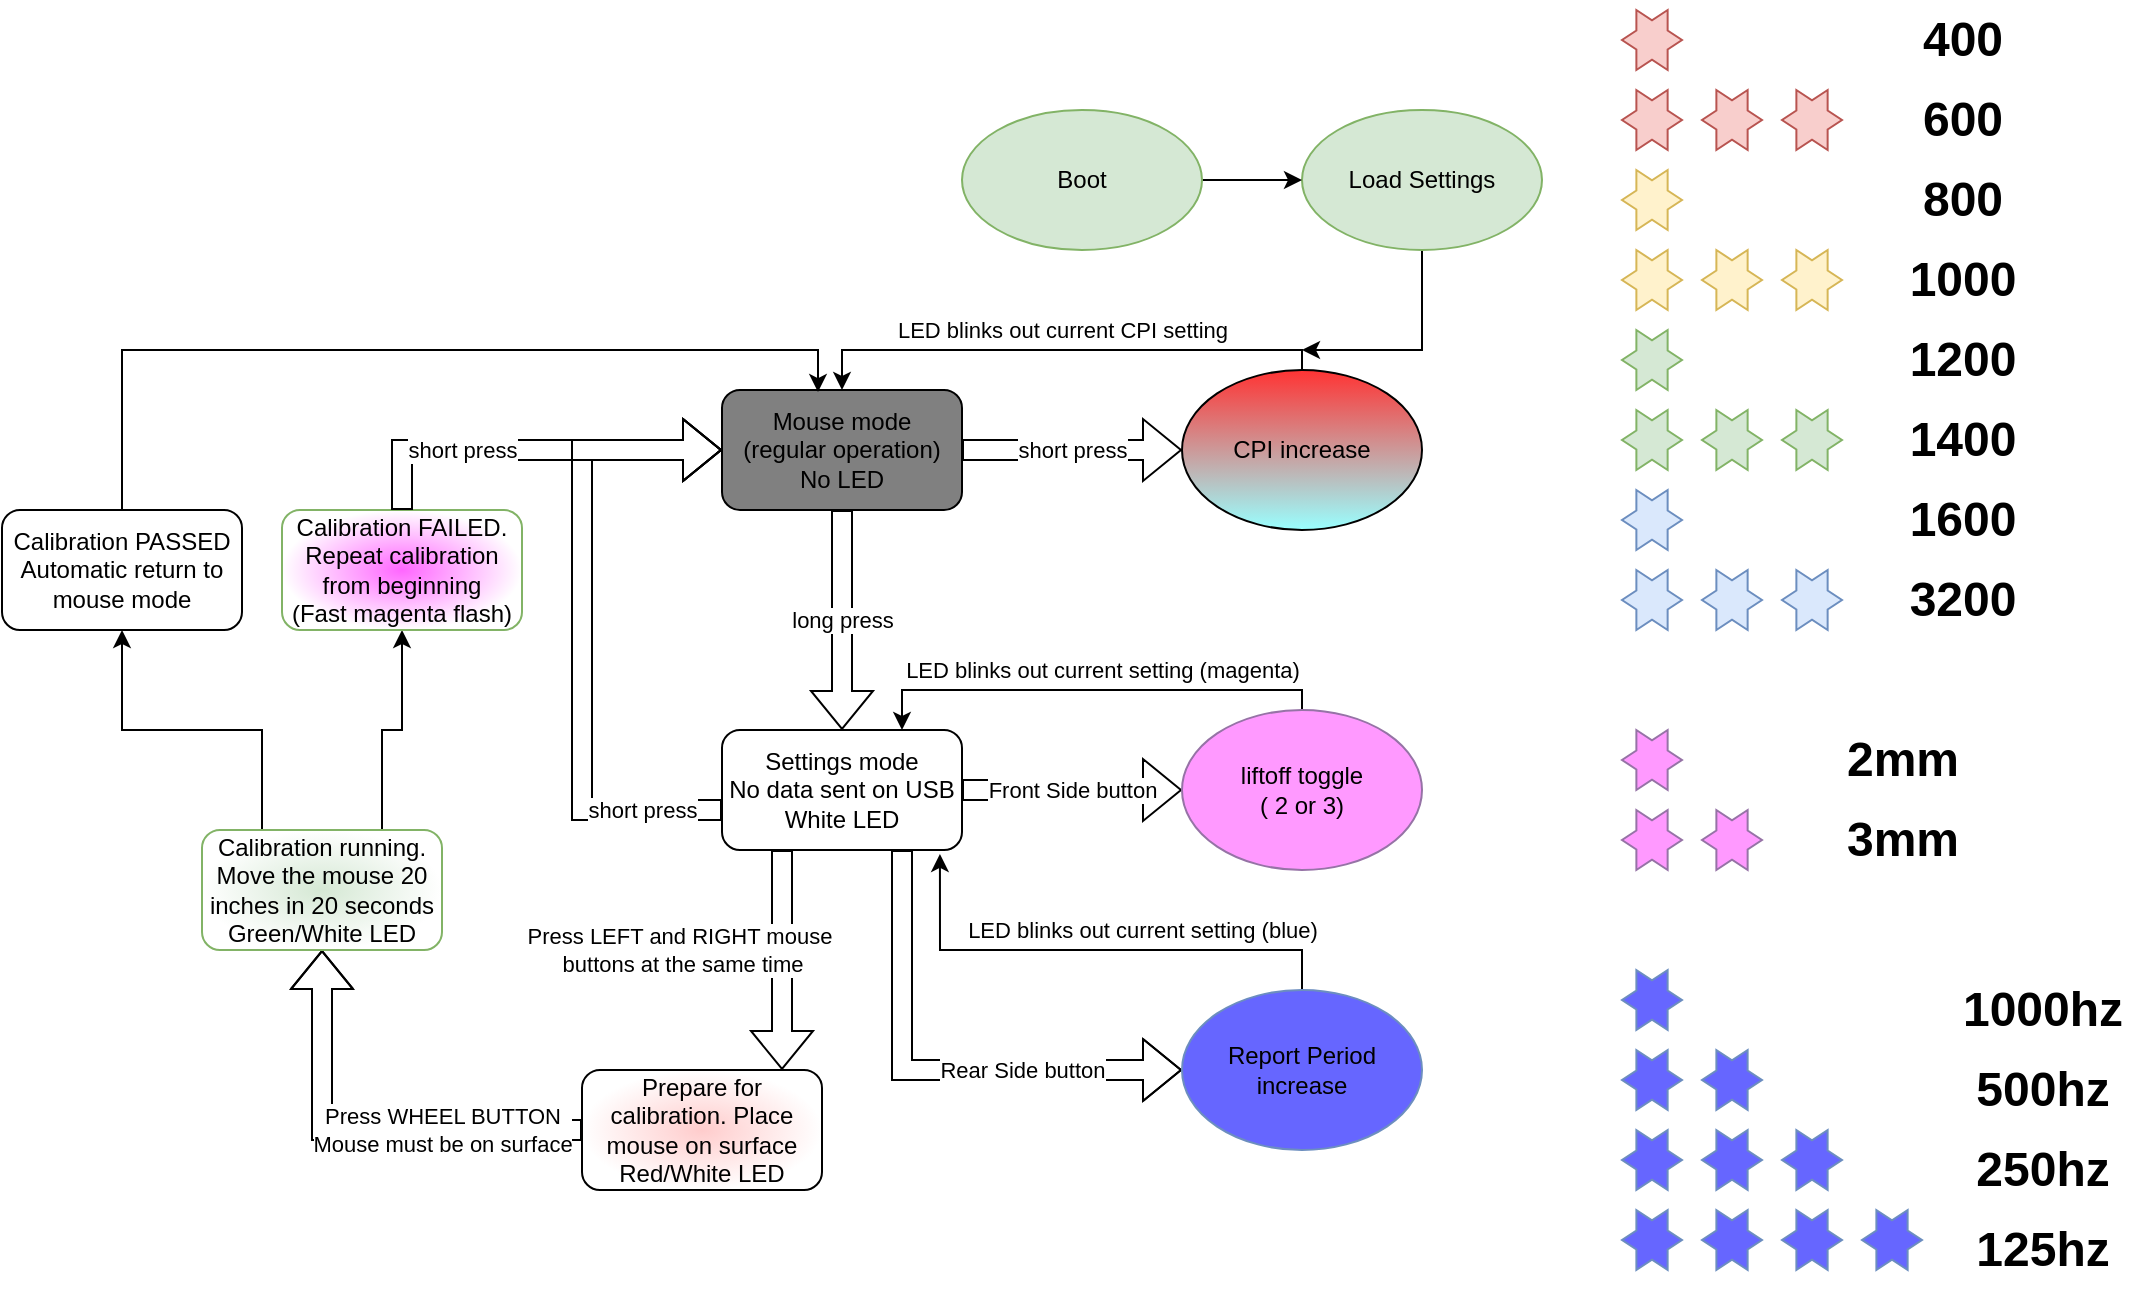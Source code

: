 <mxfile version="17.4.2" type="device"><diagram id="tt7F392O8f6AmPOMMpLf" name="Page-1"><mxGraphModel dx="1102" dy="2005" grid="1" gridSize="10" guides="1" tooltips="1" connect="1" arrows="1" fold="1" page="1" pageScale="1" pageWidth="850" pageHeight="1100" math="0" shadow="0"><root><mxCell id="0"/><mxCell id="1" parent="0"/><mxCell id="m3p8he0E7sIBxzCTMb37-1" value="Mouse mode &lt;br&gt;(regular operation)&lt;br&gt;No LED" style="rounded=1;whiteSpace=wrap;html=1;fillColor=#808080;" vertex="1" parent="1"><mxGeometry x="410" y="130" width="120" height="60" as="geometry"/></mxCell><mxCell id="m3p8he0E7sIBxzCTMb37-2" value="long press" style="shape=flexArrow;endArrow=classic;html=1;rounded=0;exitX=0.5;exitY=1;exitDx=0;exitDy=0;" edge="1" parent="1" source="m3p8he0E7sIBxzCTMb37-1"><mxGeometry width="50" height="50" relative="1" as="geometry"><mxPoint x="490" y="480" as="sourcePoint"/><mxPoint x="470" y="300" as="targetPoint"/></mxGeometry></mxCell><mxCell id="m3p8he0E7sIBxzCTMb37-3" value="short press" style="shape=flexArrow;endArrow=classic;html=1;rounded=0;exitX=1;exitY=0.5;exitDx=0;exitDy=0;" edge="1" parent="1" source="m3p8he0E7sIBxzCTMb37-1"><mxGeometry width="50" height="50" relative="1" as="geometry"><mxPoint x="490" y="480" as="sourcePoint"/><mxPoint x="640" y="160" as="targetPoint"/></mxGeometry></mxCell><mxCell id="m3p8he0E7sIBxzCTMb37-9" value="LED blinks out current CPI setting" style="edgeStyle=orthogonalEdgeStyle;rounded=0;orthogonalLoop=1;jettySize=auto;html=1;entryX=0.5;entryY=0;entryDx=0;entryDy=0;" edge="1" parent="1" source="m3p8he0E7sIBxzCTMb37-6" target="m3p8he0E7sIBxzCTMb37-1"><mxGeometry y="-10" relative="1" as="geometry"><Array as="points"><mxPoint x="700" y="110"/><mxPoint x="470" y="110"/></Array><mxPoint as="offset"/></mxGeometry></mxCell><mxCell id="m3p8he0E7sIBxzCTMb37-6" value="CPI increase&lt;br&gt;" style="ellipse;whiteSpace=wrap;html=1;gradientColor=#99FFFF;fillColor=#FF3333;gradientDirection=south;" vertex="1" parent="1"><mxGeometry x="640" y="120" width="120" height="80" as="geometry"/></mxCell><mxCell id="m3p8he0E7sIBxzCTMb37-11" value="short press" style="shape=flexArrow;endArrow=classic;html=1;rounded=0;entryX=0;entryY=0.5;entryDx=0;entryDy=0;exitX=0;exitY=0.5;exitDx=0;exitDy=0;" edge="1" parent="1" target="m3p8he0E7sIBxzCTMb37-1"><mxGeometry x="-0.75" width="50" height="50" relative="1" as="geometry"><mxPoint x="410" y="340" as="sourcePoint"/><mxPoint x="400" y="160" as="targetPoint"/><Array as="points"><mxPoint x="340" y="340"/><mxPoint x="340" y="160"/></Array><mxPoint as="offset"/></mxGeometry></mxCell><mxCell id="m3p8he0E7sIBxzCTMb37-12" value="Settings mode&lt;br&gt;No data sent on USB&lt;br&gt;White LED&lt;br&gt;" style="rounded=1;whiteSpace=wrap;html=1;" vertex="1" parent="1"><mxGeometry x="410" y="300" width="120" height="60" as="geometry"/></mxCell><mxCell id="m3p8he0E7sIBxzCTMb37-13" value="Front Side button" style="shape=flexArrow;endArrow=classic;html=1;rounded=0;exitX=1;exitY=0.5;exitDx=0;exitDy=0;" edge="1" parent="1" source="m3p8he0E7sIBxzCTMb37-12"><mxGeometry width="50" height="50" relative="1" as="geometry"><mxPoint x="490" y="470" as="sourcePoint"/><mxPoint x="640" y="330" as="targetPoint"/></mxGeometry></mxCell><mxCell id="m3p8he0E7sIBxzCTMb37-15" style="edgeStyle=orthogonalEdgeStyle;rounded=0;orthogonalLoop=1;jettySize=auto;html=1;entryX=0.75;entryY=0;entryDx=0;entryDy=0;" edge="1" parent="1" source="m3p8he0E7sIBxzCTMb37-14" target="m3p8he0E7sIBxzCTMb37-12"><mxGeometry relative="1" as="geometry"><Array as="points"><mxPoint x="700" y="280"/><mxPoint x="500" y="280"/></Array></mxGeometry></mxCell><mxCell id="m3p8he0E7sIBxzCTMb37-18" value="LED blinks out current setting (magenta)" style="edgeLabel;html=1;align=center;verticalAlign=middle;resizable=0;points=[];" vertex="1" connectable="0" parent="m3p8he0E7sIBxzCTMb37-15"><mxGeometry x="0.157" relative="1" as="geometry"><mxPoint x="23" y="-10" as="offset"/></mxGeometry></mxCell><mxCell id="m3p8he0E7sIBxzCTMb37-14" value="liftoff toggle&lt;br&gt;( 2 or 3)" style="ellipse;whiteSpace=wrap;html=1;fillColor=#FF99FF;strokeColor=#9673a6;" vertex="1" parent="1"><mxGeometry x="640" y="290" width="120" height="80" as="geometry"/></mxCell><mxCell id="m3p8he0E7sIBxzCTMb37-16" value="Rear Side button" style="shape=flexArrow;endArrow=classic;html=1;rounded=0;exitX=0.75;exitY=1;exitDx=0;exitDy=0;entryX=0;entryY=0.5;entryDx=0;entryDy=0;" edge="1" parent="1" source="m3p8he0E7sIBxzCTMb37-12" target="m3p8he0E7sIBxzCTMb37-17"><mxGeometry x="0.36" width="50" height="50" relative="1" as="geometry"><mxPoint x="490" y="470" as="sourcePoint"/><mxPoint x="500" y="440" as="targetPoint"/><Array as="points"><mxPoint x="500" y="470"/></Array><mxPoint as="offset"/></mxGeometry></mxCell><mxCell id="m3p8he0E7sIBxzCTMb37-19" style="edgeStyle=orthogonalEdgeStyle;rounded=0;orthogonalLoop=1;jettySize=auto;html=1;exitX=0.5;exitY=0;exitDx=0;exitDy=0;entryX=0.908;entryY=1.033;entryDx=0;entryDy=0;entryPerimeter=0;" edge="1" parent="1" source="m3p8he0E7sIBxzCTMb37-17" target="m3p8he0E7sIBxzCTMb37-12"><mxGeometry relative="1" as="geometry"><Array as="points"><mxPoint x="700" y="410"/><mxPoint x="519" y="410"/></Array></mxGeometry></mxCell><mxCell id="m3p8he0E7sIBxzCTMb37-20" value="LED blinks out current setting (blue)" style="edgeLabel;html=1;align=center;verticalAlign=middle;resizable=0;points=[];" vertex="1" connectable="0" parent="m3p8he0E7sIBxzCTMb37-19"><mxGeometry x="0.486" relative="1" as="geometry"><mxPoint x="85" y="-10" as="offset"/></mxGeometry></mxCell><mxCell id="m3p8he0E7sIBxzCTMb37-17" value="Report Period increase" style="ellipse;whiteSpace=wrap;html=1;fillColor=#6666FF;strokeColor=#6c8ebf;" vertex="1" parent="1"><mxGeometry x="640" y="430" width="120" height="80" as="geometry"/></mxCell><mxCell id="m3p8he0E7sIBxzCTMb37-21" value="Press LEFT and RIGHT mouse&amp;nbsp;&lt;br&gt;buttons at the same time&lt;br&gt;" style="shape=flexArrow;endArrow=classic;html=1;rounded=0;exitX=0.25;exitY=1;exitDx=0;exitDy=0;" edge="1" parent="1" source="m3p8he0E7sIBxzCTMb37-12"><mxGeometry x="-0.091" y="-50" width="50" height="50" relative="1" as="geometry"><mxPoint x="490" y="460" as="sourcePoint"/><mxPoint x="440" y="470" as="targetPoint"/><mxPoint as="offset"/></mxGeometry></mxCell><mxCell id="m3p8he0E7sIBxzCTMb37-23" value="Prepare for calibration. Place mouse on surface&lt;br&gt;Red/White LED" style="rounded=1;whiteSpace=wrap;html=1;fillColor=#FFCCCC;gradientColor=#FFFFFF;gradientDirection=radial;" vertex="1" parent="1"><mxGeometry x="340" y="470" width="120" height="60" as="geometry"/></mxCell><mxCell id="m3p8he0E7sIBxzCTMb37-24" value="" style="shape=flexArrow;endArrow=classic;html=1;rounded=0;exitX=0;exitY=0.5;exitDx=0;exitDy=0;" edge="1" parent="1" source="m3p8he0E7sIBxzCTMb37-23"><mxGeometry width="50" height="50" relative="1" as="geometry"><mxPoint x="490" y="440" as="sourcePoint"/><mxPoint x="210" y="410" as="targetPoint"/><Array as="points"><mxPoint x="210" y="500"/></Array></mxGeometry></mxCell><mxCell id="m3p8he0E7sIBxzCTMb37-25" value="Press WHEEL BUTTON&lt;br&gt;Mouse must be on surface" style="edgeLabel;html=1;align=center;verticalAlign=middle;resizable=0;points=[];" vertex="1" connectable="0" parent="m3p8he0E7sIBxzCTMb37-24"><mxGeometry x="0.213" relative="1" as="geometry"><mxPoint x="60" y="3" as="offset"/></mxGeometry></mxCell><mxCell id="m3p8he0E7sIBxzCTMb37-30" style="edgeStyle=orthogonalEdgeStyle;rounded=0;orthogonalLoop=1;jettySize=auto;html=1;exitX=0.75;exitY=0;exitDx=0;exitDy=0;entryX=0.5;entryY=1;entryDx=0;entryDy=0;" edge="1" parent="1" source="m3p8he0E7sIBxzCTMb37-26" target="m3p8he0E7sIBxzCTMb37-29"><mxGeometry relative="1" as="geometry"/></mxCell><mxCell id="m3p8he0E7sIBxzCTMb37-34" style="edgeStyle=orthogonalEdgeStyle;rounded=0;orthogonalLoop=1;jettySize=auto;html=1;exitX=0.25;exitY=0;exitDx=0;exitDy=0;" edge="1" parent="1" source="m3p8he0E7sIBxzCTMb37-26" target="m3p8he0E7sIBxzCTMb37-32"><mxGeometry relative="1" as="geometry"/></mxCell><mxCell id="m3p8he0E7sIBxzCTMb37-26" value="Calibration running. Move the mouse 20 inches in 20 seconds&lt;br&gt;Green/White LED" style="rounded=1;whiteSpace=wrap;html=1;fillColor=#d5e8d4;gradientDirection=radial;strokeColor=#82b366;gradientColor=#ffffff;" vertex="1" parent="1"><mxGeometry x="150" y="350" width="120" height="60" as="geometry"/></mxCell><mxCell id="m3p8he0E7sIBxzCTMb37-29" value="Calibration FAILED. Repeat calibration from beginning&lt;br&gt;(Fast magenta flash)" style="rounded=1;whiteSpace=wrap;html=1;fillColor=#FF66FF;gradientDirection=radial;strokeColor=#82b366;gradientColor=#ffffff;" vertex="1" parent="1"><mxGeometry x="190" y="190" width="120" height="60" as="geometry"/></mxCell><mxCell id="m3p8he0E7sIBxzCTMb37-31" value="short press" style="shape=flexArrow;endArrow=classic;html=1;rounded=0;exitX=0.5;exitY=0;exitDx=0;exitDy=0;" edge="1" parent="1" source="m3p8he0E7sIBxzCTMb37-29"><mxGeometry x="-0.368" width="50" height="50" relative="1" as="geometry"><mxPoint x="540" y="170" as="sourcePoint"/><mxPoint x="410" y="160" as="targetPoint"/><Array as="points"><mxPoint x="250" y="160"/></Array><mxPoint as="offset"/></mxGeometry></mxCell><mxCell id="m3p8he0E7sIBxzCTMb37-35" style="edgeStyle=orthogonalEdgeStyle;rounded=0;orthogonalLoop=1;jettySize=auto;html=1;exitX=0.5;exitY=0;exitDx=0;exitDy=0;entryX=0.4;entryY=0.017;entryDx=0;entryDy=0;entryPerimeter=0;" edge="1" parent="1" source="m3p8he0E7sIBxzCTMb37-32" target="m3p8he0E7sIBxzCTMb37-1"><mxGeometry relative="1" as="geometry"><mxPoint x="470" y="130" as="targetPoint"/><Array as="points"><mxPoint x="110" y="110"/><mxPoint x="458" y="110"/></Array></mxGeometry></mxCell><mxCell id="m3p8he0E7sIBxzCTMb37-32" value="Calibration PASSED&lt;br&gt;Automatic return to mouse mode" style="rounded=1;whiteSpace=wrap;html=1;gradientDirection=radial;" vertex="1" parent="1"><mxGeometry x="50" y="190" width="120" height="60" as="geometry"/></mxCell><mxCell id="m3p8he0E7sIBxzCTMb37-39" style="edgeStyle=orthogonalEdgeStyle;rounded=0;orthogonalLoop=1;jettySize=auto;html=1;" edge="1" parent="1" source="m3p8he0E7sIBxzCTMb37-36"><mxGeometry relative="1" as="geometry"><mxPoint x="700" y="110" as="targetPoint"/><Array as="points"><mxPoint x="760" y="110"/></Array></mxGeometry></mxCell><mxCell id="m3p8he0E7sIBxzCTMb37-36" value="Load Settings" style="ellipse;whiteSpace=wrap;html=1;fillColor=#d5e8d4;gradientDirection=radial;strokeColor=#82b366;" vertex="1" parent="1"><mxGeometry x="700" y="-10" width="120" height="70" as="geometry"/></mxCell><mxCell id="m3p8he0E7sIBxzCTMb37-41" style="edgeStyle=orthogonalEdgeStyle;rounded=0;orthogonalLoop=1;jettySize=auto;html=1;exitX=1;exitY=0.5;exitDx=0;exitDy=0;entryX=0;entryY=0.5;entryDx=0;entryDy=0;" edge="1" parent="1" source="m3p8he0E7sIBxzCTMb37-40" target="m3p8he0E7sIBxzCTMb37-36"><mxGeometry relative="1" as="geometry"/></mxCell><mxCell id="m3p8he0E7sIBxzCTMb37-40" value="Boot" style="ellipse;whiteSpace=wrap;html=1;fillColor=#d5e8d4;gradientDirection=radial;strokeColor=#82b366;" vertex="1" parent="1"><mxGeometry x="530" y="-10" width="120" height="70" as="geometry"/></mxCell><mxCell id="m3p8he0E7sIBxzCTMb37-57" value="" style="verticalLabelPosition=bottom;verticalAlign=top;html=1;shape=mxgraph.basic.6_point_star;fillColor=#f8cecc;gradientDirection=radial;strokeColor=#b85450;" vertex="1" parent="1"><mxGeometry x="860" y="-20" width="30" height="30" as="geometry"/></mxCell><mxCell id="m3p8he0E7sIBxzCTMb37-58" value="" style="verticalLabelPosition=bottom;verticalAlign=top;html=1;shape=mxgraph.basic.6_point_star;fillColor=#f8cecc;gradientDirection=radial;strokeColor=#b85450;" vertex="1" parent="1"><mxGeometry x="860" y="-60" width="30" height="30" as="geometry"/></mxCell><mxCell id="m3p8he0E7sIBxzCTMb37-59" value="" style="verticalLabelPosition=bottom;verticalAlign=top;html=1;shape=mxgraph.basic.6_point_star;fillColor=#f8cecc;gradientDirection=radial;strokeColor=#b85450;" vertex="1" parent="1"><mxGeometry x="900" y="-20" width="30" height="30" as="geometry"/></mxCell><mxCell id="m3p8he0E7sIBxzCTMb37-60" value="" style="verticalLabelPosition=bottom;verticalAlign=top;html=1;shape=mxgraph.basic.6_point_star;fillColor=#fff2cc;gradientDirection=radial;strokeColor=#d6b656;" vertex="1" parent="1"><mxGeometry x="860" y="20" width="30" height="30" as="geometry"/></mxCell><mxCell id="m3p8he0E7sIBxzCTMb37-61" value="" style="verticalLabelPosition=bottom;verticalAlign=top;html=1;shape=mxgraph.basic.6_point_star;fillColor=#fff2cc;gradientDirection=radial;strokeColor=#d6b656;" vertex="1" parent="1"><mxGeometry x="860" y="60" width="30" height="30" as="geometry"/></mxCell><mxCell id="m3p8he0E7sIBxzCTMb37-62" value="" style="verticalLabelPosition=bottom;verticalAlign=top;html=1;shape=mxgraph.basic.6_point_star;fillColor=#fff2cc;gradientDirection=radial;strokeColor=#d6b656;" vertex="1" parent="1"><mxGeometry x="900" y="60" width="30" height="30" as="geometry"/></mxCell><mxCell id="m3p8he0E7sIBxzCTMb37-63" value="" style="verticalLabelPosition=bottom;verticalAlign=top;html=1;shape=mxgraph.basic.6_point_star;fillColor=#fff2cc;gradientDirection=radial;strokeColor=#d6b656;" vertex="1" parent="1"><mxGeometry x="940" y="60" width="30" height="30" as="geometry"/></mxCell><mxCell id="m3p8he0E7sIBxzCTMb37-64" value="" style="verticalLabelPosition=bottom;verticalAlign=top;html=1;shape=mxgraph.basic.6_point_star;fillColor=#f8cecc;gradientDirection=radial;strokeColor=#b85450;" vertex="1" parent="1"><mxGeometry x="940" y="-20" width="30" height="30" as="geometry"/></mxCell><mxCell id="m3p8he0E7sIBxzCTMb37-65" value="" style="verticalLabelPosition=bottom;verticalAlign=top;html=1;shape=mxgraph.basic.6_point_star;fillColor=#d5e8d4;gradientDirection=radial;strokeColor=#82b366;" vertex="1" parent="1"><mxGeometry x="860" y="100" width="30" height="30" as="geometry"/></mxCell><mxCell id="m3p8he0E7sIBxzCTMb37-66" value="" style="verticalLabelPosition=bottom;verticalAlign=top;html=1;shape=mxgraph.basic.6_point_star;fillColor=#d5e8d4;gradientDirection=radial;strokeColor=#82b366;" vertex="1" parent="1"><mxGeometry x="900" y="140" width="30" height="30" as="geometry"/></mxCell><mxCell id="m3p8he0E7sIBxzCTMb37-67" value="" style="verticalLabelPosition=bottom;verticalAlign=top;html=1;shape=mxgraph.basic.6_point_star;fillColor=#d5e8d4;gradientDirection=radial;strokeColor=#82b366;" vertex="1" parent="1"><mxGeometry x="860" y="140" width="30" height="30" as="geometry"/></mxCell><mxCell id="m3p8he0E7sIBxzCTMb37-68" value="" style="verticalLabelPosition=bottom;verticalAlign=top;html=1;shape=mxgraph.basic.6_point_star;fillColor=#d5e8d4;gradientDirection=radial;strokeColor=#82b366;" vertex="1" parent="1"><mxGeometry x="940" y="140" width="30" height="30" as="geometry"/></mxCell><mxCell id="m3p8he0E7sIBxzCTMb37-69" value="" style="verticalLabelPosition=bottom;verticalAlign=top;html=1;shape=mxgraph.basic.6_point_star;fillColor=#dae8fc;gradientDirection=radial;strokeColor=#6c8ebf;" vertex="1" parent="1"><mxGeometry x="860" y="180" width="30" height="30" as="geometry"/></mxCell><mxCell id="m3p8he0E7sIBxzCTMb37-70" value="" style="verticalLabelPosition=bottom;verticalAlign=top;html=1;shape=mxgraph.basic.6_point_star;fillColor=#dae8fc;gradientDirection=radial;strokeColor=#6c8ebf;" vertex="1" parent="1"><mxGeometry x="860" y="220" width="30" height="30" as="geometry"/></mxCell><mxCell id="m3p8he0E7sIBxzCTMb37-71" value="" style="verticalLabelPosition=bottom;verticalAlign=top;html=1;shape=mxgraph.basic.6_point_star;fillColor=#dae8fc;gradientDirection=radial;strokeColor=#6c8ebf;" vertex="1" parent="1"><mxGeometry x="900" y="220" width="30" height="30" as="geometry"/></mxCell><mxCell id="m3p8he0E7sIBxzCTMb37-72" value="" style="verticalLabelPosition=bottom;verticalAlign=top;html=1;shape=mxgraph.basic.6_point_star;fillColor=#dae8fc;gradientDirection=radial;strokeColor=#6c8ebf;" vertex="1" parent="1"><mxGeometry x="940" y="220" width="30" height="30" as="geometry"/></mxCell><mxCell id="m3p8he0E7sIBxzCTMb37-89" value="" style="verticalLabelPosition=bottom;verticalAlign=top;html=1;shape=mxgraph.basic.6_point_star;fillColor=#FF99FF;gradientDirection=radial;strokeColor=#9673a6;" vertex="1" parent="1"><mxGeometry x="860" y="300" width="30" height="30" as="geometry"/></mxCell><mxCell id="m3p8he0E7sIBxzCTMb37-90" value="" style="verticalLabelPosition=bottom;verticalAlign=top;html=1;shape=mxgraph.basic.6_point_star;fillColor=#FF99FF;gradientDirection=radial;strokeColor=#9673a6;" vertex="1" parent="1"><mxGeometry x="860" y="340" width="30" height="30" as="geometry"/></mxCell><mxCell id="m3p8he0E7sIBxzCTMb37-91" value="" style="verticalLabelPosition=bottom;verticalAlign=top;html=1;shape=mxgraph.basic.6_point_star;fillColor=#FF99FF;gradientDirection=radial;strokeColor=#9673a6;" vertex="1" parent="1"><mxGeometry x="900" y="340" width="30" height="30" as="geometry"/></mxCell><mxCell id="m3p8he0E7sIBxzCTMb37-92" value="" style="verticalLabelPosition=bottom;verticalAlign=top;html=1;shape=mxgraph.basic.6_point_star;fillColor=#6666FF;gradientDirection=radial;strokeColor=#6c8ebf;" vertex="1" parent="1"><mxGeometry x="860" y="420" width="30" height="30" as="geometry"/></mxCell><mxCell id="m3p8he0E7sIBxzCTMb37-93" value="" style="verticalLabelPosition=bottom;verticalAlign=top;html=1;shape=mxgraph.basic.6_point_star;fillColor=#6666FF;gradientDirection=radial;strokeColor=#6c8ebf;" vertex="1" parent="1"><mxGeometry x="860" y="460" width="30" height="30" as="geometry"/></mxCell><mxCell id="m3p8he0E7sIBxzCTMb37-94" value="" style="verticalLabelPosition=bottom;verticalAlign=top;html=1;shape=mxgraph.basic.6_point_star;fillColor=#6666FF;gradientDirection=radial;strokeColor=#6c8ebf;" vertex="1" parent="1"><mxGeometry x="900" y="460" width="30" height="30" as="geometry"/></mxCell><mxCell id="m3p8he0E7sIBxzCTMb37-95" value="" style="verticalLabelPosition=bottom;verticalAlign=top;html=1;shape=mxgraph.basic.6_point_star;fillColor=#6666FF;gradientDirection=radial;strokeColor=#6c8ebf;" vertex="1" parent="1"><mxGeometry x="860" y="500" width="30" height="30" as="geometry"/></mxCell><mxCell id="m3p8he0E7sIBxzCTMb37-96" value="" style="verticalLabelPosition=bottom;verticalAlign=top;html=1;shape=mxgraph.basic.6_point_star;fillColor=#6666FF;gradientDirection=radial;strokeColor=#6c8ebf;" vertex="1" parent="1"><mxGeometry x="900" y="500" width="30" height="30" as="geometry"/></mxCell><mxCell id="m3p8he0E7sIBxzCTMb37-97" value="" style="verticalLabelPosition=bottom;verticalAlign=top;html=1;shape=mxgraph.basic.6_point_star;fillColor=#6666FF;gradientDirection=radial;strokeColor=#6c8ebf;" vertex="1" parent="1"><mxGeometry x="940" y="500" width="30" height="30" as="geometry"/></mxCell><mxCell id="m3p8he0E7sIBxzCTMb37-99" value="" style="verticalLabelPosition=bottom;verticalAlign=top;html=1;shape=mxgraph.basic.6_point_star;fillColor=#6666FF;gradientDirection=radial;strokeColor=#6c8ebf;" vertex="1" parent="1"><mxGeometry x="860" y="540" width="30" height="30" as="geometry"/></mxCell><mxCell id="m3p8he0E7sIBxzCTMb37-100" value="" style="verticalLabelPosition=bottom;verticalAlign=top;html=1;shape=mxgraph.basic.6_point_star;fillColor=#6666FF;gradientDirection=radial;strokeColor=#6c8ebf;" vertex="1" parent="1"><mxGeometry x="900" y="540" width="30" height="30" as="geometry"/></mxCell><mxCell id="m3p8he0E7sIBxzCTMb37-101" value="" style="verticalLabelPosition=bottom;verticalAlign=top;html=1;shape=mxgraph.basic.6_point_star;fillColor=#6666FF;gradientDirection=radial;strokeColor=#6c8ebf;" vertex="1" parent="1"><mxGeometry x="940" y="540" width="30" height="30" as="geometry"/></mxCell><mxCell id="m3p8he0E7sIBxzCTMb37-102" value="" style="verticalLabelPosition=bottom;verticalAlign=top;html=1;shape=mxgraph.basic.6_point_star;fillColor=#6666FF;gradientDirection=radial;strokeColor=#6c8ebf;" vertex="1" parent="1"><mxGeometry x="980" y="540" width="30" height="30" as="geometry"/></mxCell><mxCell id="m3p8he0E7sIBxzCTMb37-103" value="400&lt;span style=&quot;color: rgba(0 , 0 , 0 , 0) ; font-family: monospace ; font-size: 0px ; font-weight: 400&quot;&gt;%3CmxGraphModel%3E%3Croot%3E%3CmxCell%20id%3D%220%22%2F%3E%3CmxCell%20id%3D%221%22%20parent%3D%220%22%2F%3E%3CmxCell%20id%3D%222%22%20value%3D%22%22%20style%3D%22verticalLabelPosition%3Dbottom%3BverticalAlign%3Dtop%3Bhtml%3D1%3Bshape%3Dmxgraph.basic.6_point_star%3BfillColor%3D%236666FF%3BgradientDirection%3Dradial%3BstrokeColor%3D%236c8ebf%3B%22%20vertex%3D%221%22%20parent%3D%221%22%3E%3CmxGeometry%20x%3D%22940%22%20y%3D%22500%22%20width%3D%2230%22%20height%3D%2230%22%20as%3D%22geometry%22%2F%3E%3C%2FmxCell%3E%3C%2Froot%3E%3C%2FmxGraphModel%3E&lt;/span&gt;" style="text;strokeColor=none;fillColor=none;html=1;fontSize=24;fontStyle=1;verticalAlign=middle;align=center;" vertex="1" parent="1"><mxGeometry x="980" y="-65" width="100" height="40" as="geometry"/></mxCell><mxCell id="m3p8he0E7sIBxzCTMb37-105" value="600&lt;br&gt;" style="text;strokeColor=none;fillColor=none;html=1;fontSize=24;fontStyle=1;verticalAlign=middle;align=center;" vertex="1" parent="1"><mxGeometry x="980" y="-25" width="100" height="40" as="geometry"/></mxCell><mxCell id="m3p8he0E7sIBxzCTMb37-106" value="800&lt;br&gt;" style="text;strokeColor=none;fillColor=none;html=1;fontSize=24;fontStyle=1;verticalAlign=middle;align=center;" vertex="1" parent="1"><mxGeometry x="980" y="15" width="100" height="40" as="geometry"/></mxCell><mxCell id="m3p8he0E7sIBxzCTMb37-107" value="1000" style="text;strokeColor=none;fillColor=none;html=1;fontSize=24;fontStyle=1;verticalAlign=middle;align=center;" vertex="1" parent="1"><mxGeometry x="980" y="55" width="100" height="40" as="geometry"/></mxCell><mxCell id="m3p8he0E7sIBxzCTMb37-108" value="1200" style="text;strokeColor=none;fillColor=none;html=1;fontSize=24;fontStyle=1;verticalAlign=middle;align=center;" vertex="1" parent="1"><mxGeometry x="980" y="95" width="100" height="40" as="geometry"/></mxCell><mxCell id="m3p8he0E7sIBxzCTMb37-109" value="1400" style="text;strokeColor=none;fillColor=none;html=1;fontSize=24;fontStyle=1;verticalAlign=middle;align=center;" vertex="1" parent="1"><mxGeometry x="980" y="135" width="100" height="40" as="geometry"/></mxCell><mxCell id="m3p8he0E7sIBxzCTMb37-110" value="1600" style="text;strokeColor=none;fillColor=none;html=1;fontSize=24;fontStyle=1;verticalAlign=middle;align=center;" vertex="1" parent="1"><mxGeometry x="980" y="175" width="100" height="40" as="geometry"/></mxCell><mxCell id="m3p8he0E7sIBxzCTMb37-111" value="3200" style="text;strokeColor=none;fillColor=none;html=1;fontSize=24;fontStyle=1;verticalAlign=middle;align=center;" vertex="1" parent="1"><mxGeometry x="980" y="215" width="100" height="40" as="geometry"/></mxCell><mxCell id="m3p8he0E7sIBxzCTMb37-112" value="2mm" style="text;strokeColor=none;fillColor=none;html=1;fontSize=24;fontStyle=1;verticalAlign=middle;align=center;" vertex="1" parent="1"><mxGeometry x="950" y="295" width="100" height="40" as="geometry"/></mxCell><mxCell id="m3p8he0E7sIBxzCTMb37-113" value="3mm" style="text;strokeColor=none;fillColor=none;html=1;fontSize=24;fontStyle=1;verticalAlign=middle;align=center;" vertex="1" parent="1"><mxGeometry x="950" y="335" width="100" height="40" as="geometry"/></mxCell><mxCell id="m3p8he0E7sIBxzCTMb37-116" value="1000hz" style="text;strokeColor=none;fillColor=none;html=1;fontSize=24;fontStyle=1;verticalAlign=middle;align=center;" vertex="1" parent="1"><mxGeometry x="1020" y="420" width="100" height="40" as="geometry"/></mxCell><mxCell id="m3p8he0E7sIBxzCTMb37-117" value="500hz" style="text;strokeColor=none;fillColor=none;html=1;fontSize=24;fontStyle=1;verticalAlign=middle;align=center;" vertex="1" parent="1"><mxGeometry x="1020" y="460" width="100" height="40" as="geometry"/></mxCell><mxCell id="m3p8he0E7sIBxzCTMb37-118" value="250hz" style="text;strokeColor=none;fillColor=none;html=1;fontSize=24;fontStyle=1;verticalAlign=middle;align=center;" vertex="1" parent="1"><mxGeometry x="1020" y="500" width="100" height="40" as="geometry"/></mxCell><mxCell id="m3p8he0E7sIBxzCTMb37-119" value="125hz" style="text;strokeColor=none;fillColor=none;html=1;fontSize=24;fontStyle=1;verticalAlign=middle;align=center;" vertex="1" parent="1"><mxGeometry x="1020" y="540" width="100" height="40" as="geometry"/></mxCell></root></mxGraphModel></diagram></mxfile>